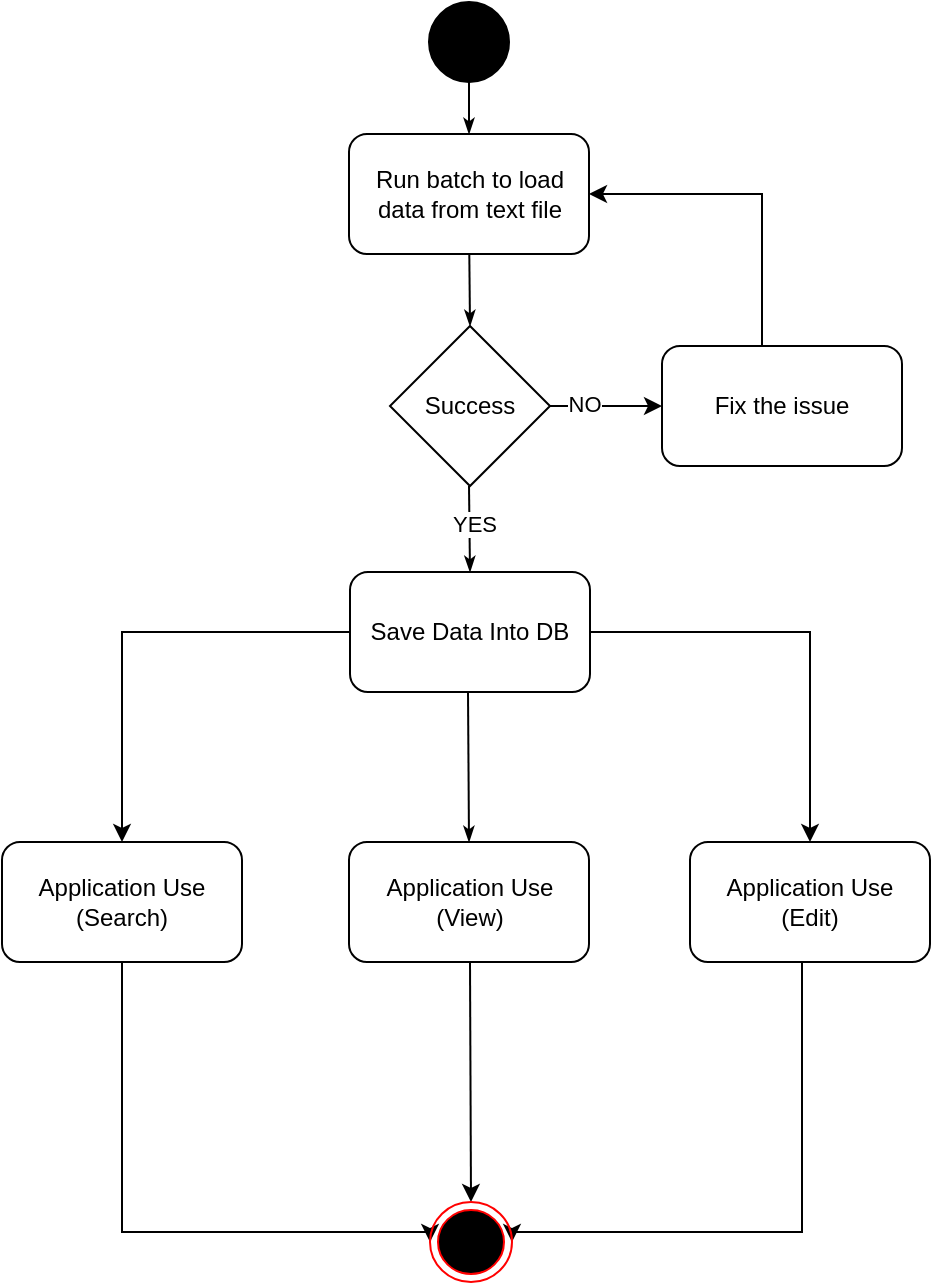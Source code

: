 <mxfile version="24.7.17">
  <diagram name="Page-1" id="0783ab3e-0a74-02c8-0abd-f7b4e66b4bec">
    <mxGraphModel dx="1674" dy="791" grid="1" gridSize="10" guides="1" tooltips="1" connect="1" arrows="1" fold="1" page="1" pageScale="1" pageWidth="850" pageHeight="1100" background="none" math="0" shadow="0">
      <root>
        <mxCell id="0" />
        <mxCell id="1" parent="0" />
        <mxCell id="spBJoKcHlD0Xjj1skmxv-5" value="z" style="ellipse;whiteSpace=wrap;html=1;rounded=0;shadow=0;comic=0;labelBackgroundColor=none;strokeWidth=1;fillColor=#000000;fontFamily=Verdana;fontSize=12;align=center;" vertex="1" parent="1">
          <mxGeometry x="393.5" y="100" width="40" height="40" as="geometry" />
        </mxCell>
        <mxCell id="spBJoKcHlD0Xjj1skmxv-6" style="edgeStyle=orthogonalEdgeStyle;rounded=0;html=1;labelBackgroundColor=none;startArrow=none;startFill=0;startSize=5;endArrow=classicThin;endFill=1;endSize=5;jettySize=auto;orthogonalLoop=1;strokeWidth=1;fontFamily=Verdana;fontSize=12;entryX=0.5;entryY=0;entryDx=0;entryDy=0;" edge="1" parent="1" source="spBJoKcHlD0Xjj1skmxv-5" target="spBJoKcHlD0Xjj1skmxv-8">
          <mxGeometry relative="1" as="geometry">
            <mxPoint x="413.5" y="180" as="targetPoint" />
          </mxGeometry>
        </mxCell>
        <mxCell id="spBJoKcHlD0Xjj1skmxv-7" style="rounded=0;html=1;labelBackgroundColor=none;startArrow=none;startFill=0;startSize=5;endArrow=classicThin;endFill=1;endSize=5;jettySize=auto;orthogonalLoop=1;strokeWidth=1;fontFamily=Verdana;fontSize=12;exitX=0.5;exitY=1;exitDx=0;exitDy=0;entryX=0.5;entryY=0;entryDx=0;entryDy=0;" edge="1" parent="1" target="spBJoKcHlD0Xjj1skmxv-9">
          <mxGeometry relative="1" as="geometry">
            <mxPoint x="413.5" y="210" as="sourcePoint" />
            <mxPoint x="414" y="270" as="targetPoint" />
          </mxGeometry>
        </mxCell>
        <mxCell id="spBJoKcHlD0Xjj1skmxv-8" value="Run batch to load data from text file" style="rounded=1;whiteSpace=wrap;html=1;" vertex="1" parent="1">
          <mxGeometry x="353.5" y="166" width="120" height="60" as="geometry" />
        </mxCell>
        <mxCell id="spBJoKcHlD0Xjj1skmxv-25" style="edgeStyle=orthogonalEdgeStyle;rounded=0;orthogonalLoop=1;jettySize=auto;html=1;" edge="1" parent="1" source="spBJoKcHlD0Xjj1skmxv-9" target="spBJoKcHlD0Xjj1skmxv-24">
          <mxGeometry relative="1" as="geometry" />
        </mxCell>
        <mxCell id="spBJoKcHlD0Xjj1skmxv-27" value="NO" style="edgeLabel;html=1;align=center;verticalAlign=middle;resizable=0;points=[];" vertex="1" connectable="0" parent="spBJoKcHlD0Xjj1skmxv-25">
          <mxGeometry x="-0.393" y="1" relative="1" as="geometry">
            <mxPoint as="offset" />
          </mxGeometry>
        </mxCell>
        <mxCell id="spBJoKcHlD0Xjj1skmxv-9" value="Success" style="rhombus;whiteSpace=wrap;html=1;" vertex="1" parent="1">
          <mxGeometry x="374" y="262" width="80" height="80" as="geometry" />
        </mxCell>
        <mxCell id="spBJoKcHlD0Xjj1skmxv-17" style="edgeStyle=orthogonalEdgeStyle;rounded=0;orthogonalLoop=1;jettySize=auto;html=1;entryX=0.5;entryY=0;entryDx=0;entryDy=0;" edge="1" parent="1" source="spBJoKcHlD0Xjj1skmxv-10" target="spBJoKcHlD0Xjj1skmxv-14">
          <mxGeometry relative="1" as="geometry" />
        </mxCell>
        <mxCell id="spBJoKcHlD0Xjj1skmxv-18" style="edgeStyle=orthogonalEdgeStyle;rounded=0;orthogonalLoop=1;jettySize=auto;html=1;entryX=0.5;entryY=0;entryDx=0;entryDy=0;" edge="1" parent="1" source="spBJoKcHlD0Xjj1skmxv-10" target="spBJoKcHlD0Xjj1skmxv-12">
          <mxGeometry relative="1" as="geometry" />
        </mxCell>
        <mxCell id="spBJoKcHlD0Xjj1skmxv-10" value="Save Data Into DB" style="rounded=1;whiteSpace=wrap;html=1;" vertex="1" parent="1">
          <mxGeometry x="354" y="385" width="120" height="60" as="geometry" />
        </mxCell>
        <mxCell id="spBJoKcHlD0Xjj1skmxv-11" style="rounded=0;html=1;labelBackgroundColor=none;startArrow=none;startFill=0;startSize=5;endArrow=classicThin;endFill=1;endSize=5;jettySize=auto;orthogonalLoop=1;strokeWidth=1;fontFamily=Verdana;fontSize=12;exitX=0.5;exitY=1;exitDx=0;exitDy=0;entryX=0.5;entryY=0;entryDx=0;entryDy=0;" edge="1" parent="1" target="spBJoKcHlD0Xjj1skmxv-10">
          <mxGeometry relative="1" as="geometry">
            <mxPoint x="413.5" y="342" as="sourcePoint" />
            <mxPoint x="414" y="394" as="targetPoint" />
          </mxGeometry>
        </mxCell>
        <mxCell id="spBJoKcHlD0Xjj1skmxv-28" value="YES" style="edgeLabel;html=1;align=center;verticalAlign=middle;resizable=0;points=[];" vertex="1" connectable="0" parent="spBJoKcHlD0Xjj1skmxv-11">
          <mxGeometry x="-0.115" y="2" relative="1" as="geometry">
            <mxPoint as="offset" />
          </mxGeometry>
        </mxCell>
        <mxCell id="spBJoKcHlD0Xjj1skmxv-23" style="edgeStyle=orthogonalEdgeStyle;rounded=0;orthogonalLoop=1;jettySize=auto;html=1;entryX=0;entryY=0.5;entryDx=0;entryDy=0;" edge="1" parent="1" source="spBJoKcHlD0Xjj1skmxv-12" target="spBJoKcHlD0Xjj1skmxv-21">
          <mxGeometry relative="1" as="geometry">
            <Array as="points">
              <mxPoint x="240" y="715" />
            </Array>
          </mxGeometry>
        </mxCell>
        <mxCell id="spBJoKcHlD0Xjj1skmxv-12" value="Application Use&lt;div&gt;(Search)&lt;/div&gt;" style="rounded=1;whiteSpace=wrap;html=1;" vertex="1" parent="1">
          <mxGeometry x="180" y="520" width="120" height="60" as="geometry" />
        </mxCell>
        <mxCell id="spBJoKcHlD0Xjj1skmxv-13" value="Application Use&lt;div&gt;(View)&lt;/div&gt;" style="rounded=1;whiteSpace=wrap;html=1;" vertex="1" parent="1">
          <mxGeometry x="353.5" y="520" width="120" height="60" as="geometry" />
        </mxCell>
        <mxCell id="spBJoKcHlD0Xjj1skmxv-22" style="edgeStyle=orthogonalEdgeStyle;rounded=0;orthogonalLoop=1;jettySize=auto;html=1;entryX=1;entryY=0.5;entryDx=0;entryDy=0;" edge="1" parent="1" source="spBJoKcHlD0Xjj1skmxv-14" target="spBJoKcHlD0Xjj1skmxv-21">
          <mxGeometry relative="1" as="geometry">
            <Array as="points">
              <mxPoint x="580" y="715" />
            </Array>
          </mxGeometry>
        </mxCell>
        <mxCell id="spBJoKcHlD0Xjj1skmxv-14" value="Application Use&lt;div&gt;(Edit)&lt;/div&gt;" style="rounded=1;whiteSpace=wrap;html=1;" vertex="1" parent="1">
          <mxGeometry x="524" y="520" width="120" height="60" as="geometry" />
        </mxCell>
        <mxCell id="spBJoKcHlD0Xjj1skmxv-16" style="rounded=0;html=1;labelBackgroundColor=none;startArrow=none;startFill=0;startSize=5;endArrow=classicThin;endFill=1;endSize=5;jettySize=auto;orthogonalLoop=1;strokeWidth=1;fontFamily=Verdana;fontSize=12;exitX=0.5;exitY=1;exitDx=0;exitDy=0;entryX=0.5;entryY=0;entryDx=0;entryDy=0;" edge="1" parent="1" target="spBJoKcHlD0Xjj1skmxv-13">
          <mxGeometry relative="1" as="geometry">
            <mxPoint x="413" y="445" as="sourcePoint" />
            <mxPoint x="413.5" y="488" as="targetPoint" />
          </mxGeometry>
        </mxCell>
        <mxCell id="spBJoKcHlD0Xjj1skmxv-20" style="edgeStyle=orthogonalEdgeStyle;rounded=0;orthogonalLoop=1;jettySize=auto;html=1;entryX=0.5;entryY=0;entryDx=0;entryDy=0;" edge="1" parent="1" target="spBJoKcHlD0Xjj1skmxv-21">
          <mxGeometry relative="1" as="geometry">
            <mxPoint x="414" y="580" as="sourcePoint" />
            <mxPoint x="250" y="530" as="targetPoint" />
          </mxGeometry>
        </mxCell>
        <mxCell id="spBJoKcHlD0Xjj1skmxv-21" value="" style="ellipse;html=1;shape=endState;fillColor=#000000;strokeColor=#ff0000;" vertex="1" parent="1">
          <mxGeometry x="394" y="700" width="41" height="40" as="geometry" />
        </mxCell>
        <mxCell id="spBJoKcHlD0Xjj1skmxv-26" style="edgeStyle=orthogonalEdgeStyle;rounded=0;orthogonalLoop=1;jettySize=auto;html=1;entryX=1;entryY=0.5;entryDx=0;entryDy=0;exitX=0.5;exitY=0;exitDx=0;exitDy=0;" edge="1" parent="1" source="spBJoKcHlD0Xjj1skmxv-24" target="spBJoKcHlD0Xjj1skmxv-8">
          <mxGeometry relative="1" as="geometry">
            <Array as="points">
              <mxPoint x="560" y="272" />
              <mxPoint x="560" y="196" />
            </Array>
          </mxGeometry>
        </mxCell>
        <mxCell id="spBJoKcHlD0Xjj1skmxv-24" value="Fix the issue" style="rounded=1;whiteSpace=wrap;html=1;" vertex="1" parent="1">
          <mxGeometry x="510" y="272" width="120" height="60" as="geometry" />
        </mxCell>
      </root>
    </mxGraphModel>
  </diagram>
</mxfile>
